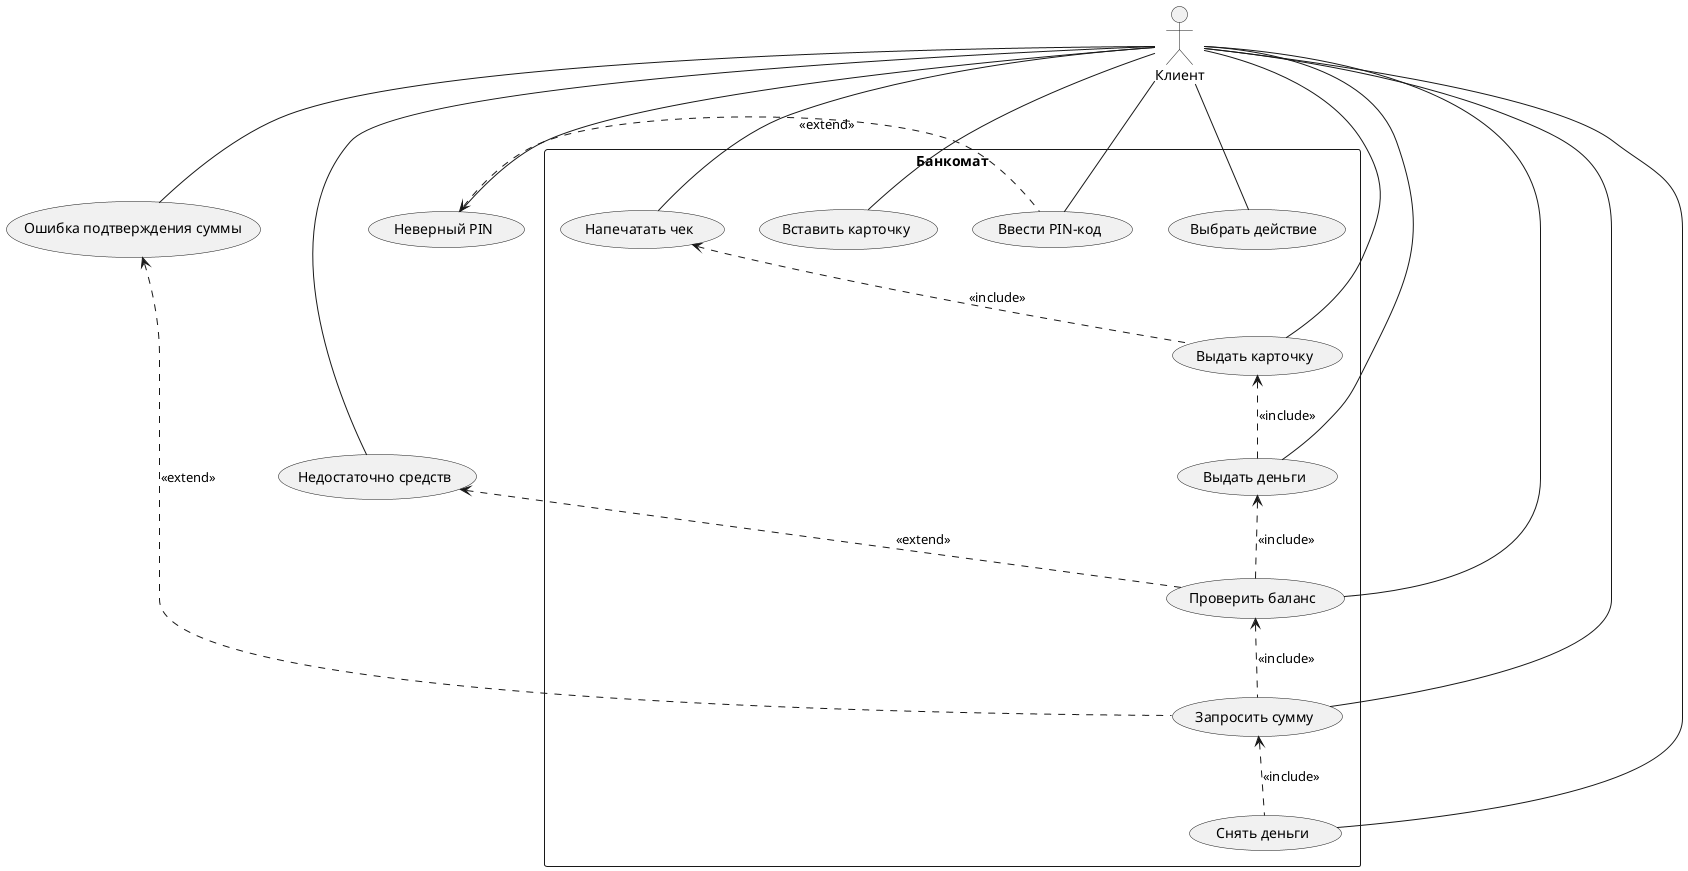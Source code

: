 '''Основной поток событий
1. Вариант использования начинается, когда клиент вставляет свою
карточку в банкомат.
2. Банкомат выводит приветствие и предлагает клиенту ввести свой
персональный PIN-код.
3. Клиент вводит PIN-код.
4. Банкомат подтверждает введенный код.
5. Банкомат выводит список доступных действий: сделать вклад,
снять деньги со счета, перевести деньги
6. Клиент выбирает пункт «Снять деньги со счета».
7. Банкомат запрашивает, сколько денег надо снять.
8. Клиент вводит требуемую сумму.
9. Банкомат определяет, имеется ли на счету достаточно денег.
10. Банкомат вычитает требуемую сумму из счета клиента.
11. Банкомат выдает клиенту требуемую сумму наличными.
12. Банкомат возвращает клиенту его карточку.
13. Банкомат печатает чек для клиента.
14. Вариант использования завершается.
Альтернативный поток событий 1. Ввод неправильного PIN-кода.
4а1. Банкомат информирует клиента, что код введен неправильно.
4а2. Банкомат возвращает клиенту его карточку.
4аЗ. Вариант использования завершается.
Альтернативный поток событий 2. Недостаточно денег на счете.
9а1. Банкомат информирует клиента, что денег на его счете недостаточно.
9а2. Банкомат возвращает клиенту его карточку.
9аЗ. Вариант использования завершается.
Альтернативный поток событий 3. Ошибка в подтверждении
запрашиваемой суммы.
9б1. Банкомат сообщает пользователю, что при подтверждении запрашиваемой суммы произошла ошибка, и дает ему номер телефона службы
поддержки клиентов банка.
9б2. Банкомат заносит сведения об ошибке в журнал ошибок. Каждая запись
содержит дату и время ошибки, имя клиента, номер его счета и код ошибки.
9б3. Банкомат возвращает клиенту его карточку.
9б4. Вариант использования завершается.'''


@startuml
actor Клиент

rectangle Банкомат {
  usecase "Вставить карточку" as UC1
  usecase "Ввести PIN-код" as UC2
  usecase "Выбрать действие" as UC3
  usecase "Снять деньги" as UC4
  usecase "Запросить сумму" as UC5
  usecase "Проверить баланс" as UC6
  usecase "Выдать деньги" as UC7
  usecase "Выдать карточку" as UC8
  usecase "Напечатать чек" as UC9
}

Клиент -- UC1
Клиент -- UC2
Клиент -- UC3
Клиент -- UC4
Клиент -- UC5
Клиент -- UC6
Клиент -- UC7
Клиент -- UC8
Клиент -- UC9

UC4 .u.> UC5 : <<include>>
UC5 .u.> UC6 : <<include>>
UC6 .u.> UC7 : <<include>>
UC7 .u.> UC8 : <<include>>
UC8 .u.> UC9 : <<include>>

' Альтернативные потоки
usecase "Неверный PIN" as UC10
usecase "Недостаточно средств" as UC11
usecase "Ошибка подтверждения суммы" as UC12

Клиент -- UC10
Клиент -- UC11
Клиент -- UC12

UC2 .u.> UC10 : <<extend>>
UC6 .u.> UC11 : <<extend>>
UC5 .u.> UC12 : <<extend>>

@enduml